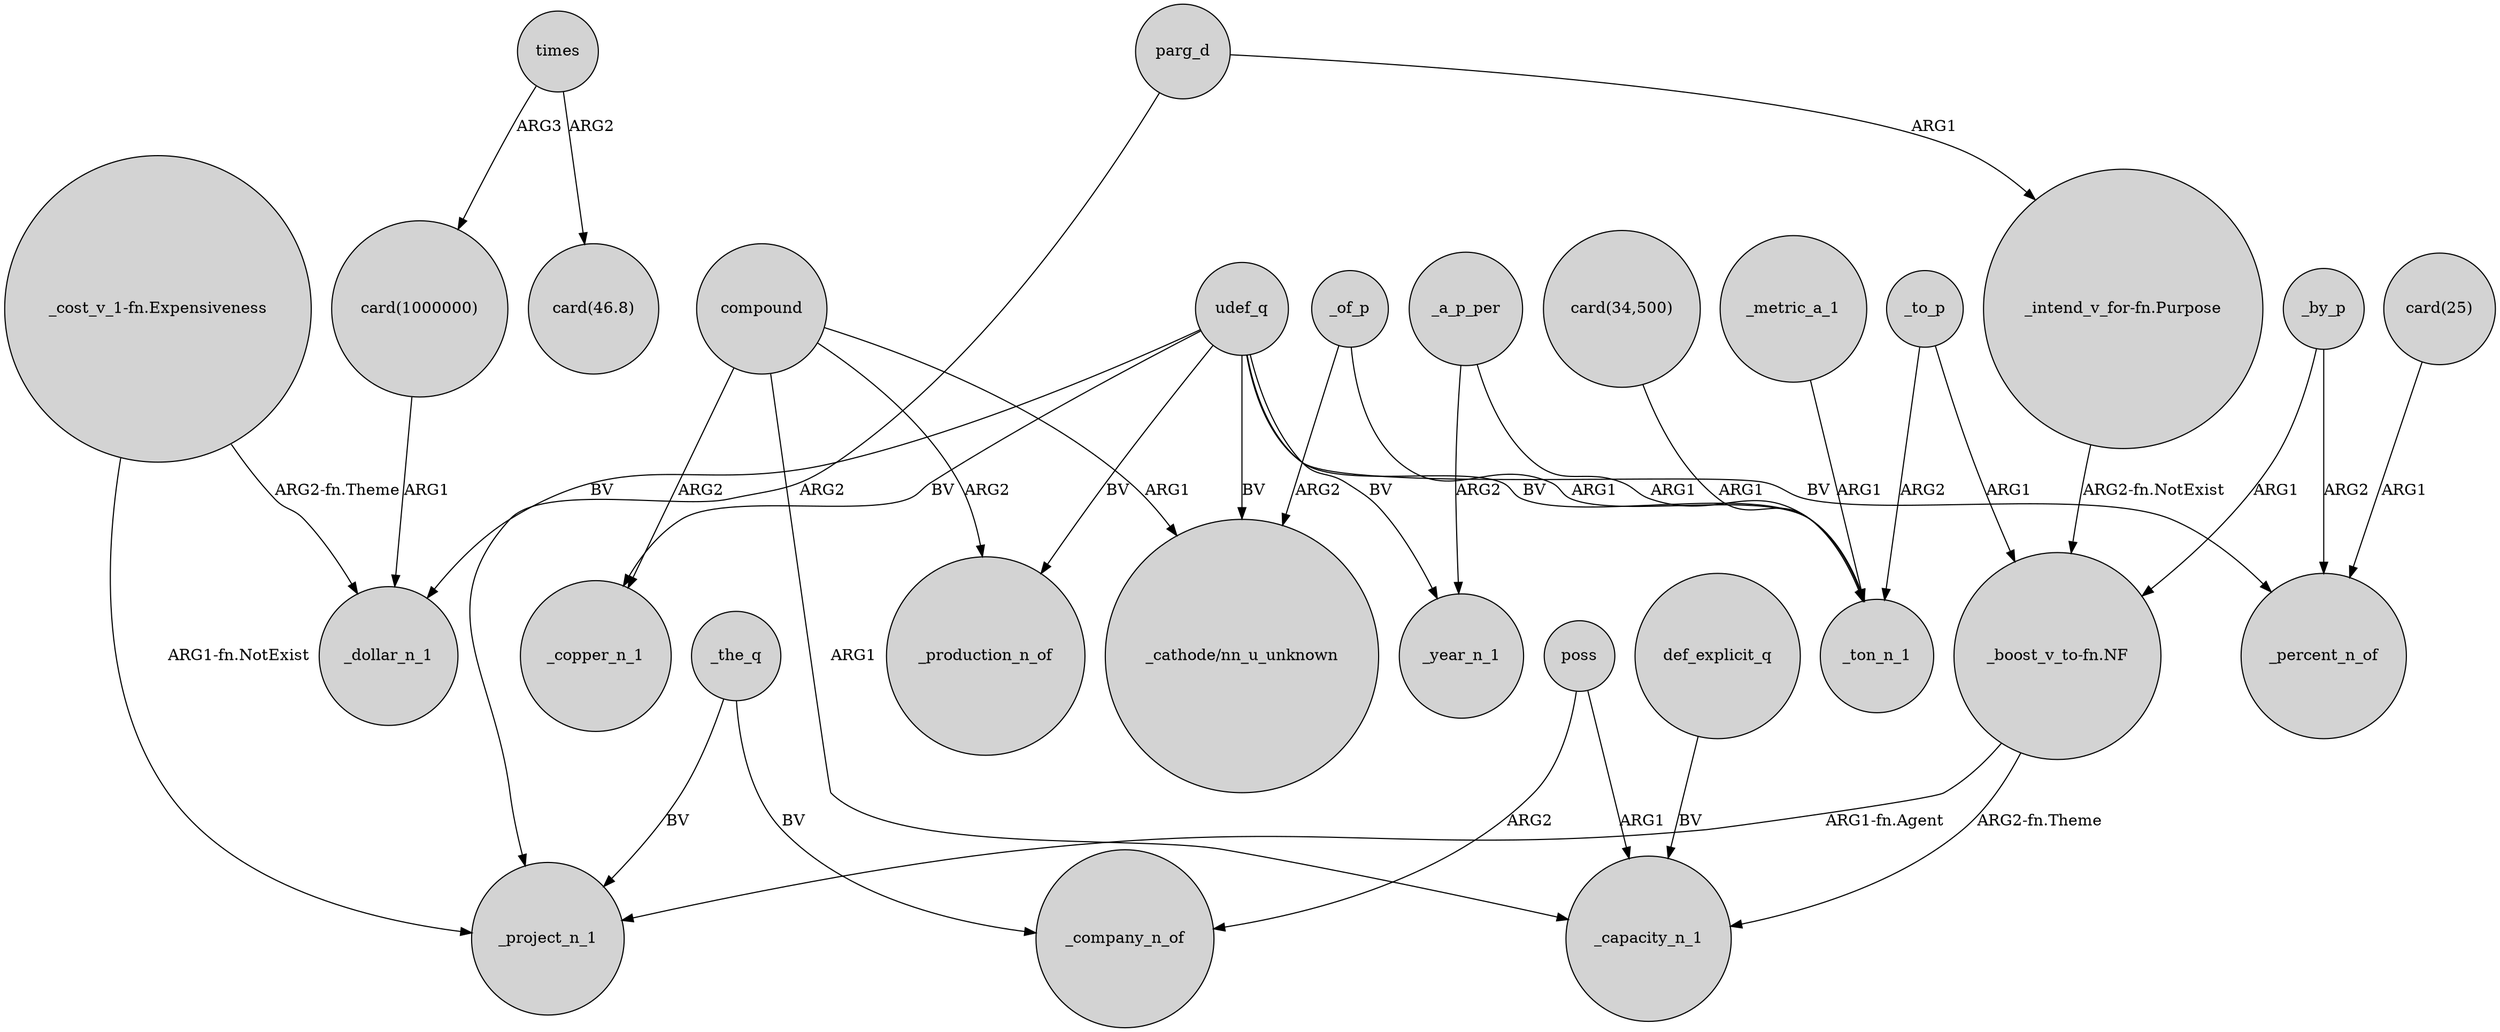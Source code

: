 digraph {
	node [shape=circle style=filled]
	udef_q -> _production_n_of [label=BV]
	compound -> _capacity_n_1 [label=ARG1]
	"card(1000000)" -> _dollar_n_1 [label=ARG1]
	udef_q -> _copper_n_1 [label=BV]
	"card(34,500)" -> _ton_n_1 [label=ARG1]
	"card(25)" -> _percent_n_of [label=ARG1]
	_to_p -> "_boost_v_to-fn.NF" [label=ARG1]
	_of_p -> _ton_n_1 [label=ARG1]
	_a_p_per -> _year_n_1 [label=ARG2]
	_the_q -> _project_n_1 [label=BV]
	compound -> _production_n_of [label=ARG2]
	"_cost_v_1-fn.Expensiveness" -> _project_n_1 [label="ARG1-fn.NotExist"]
	parg_d -> _project_n_1 [label=ARG2]
	_by_p -> _percent_n_of [label=ARG2]
	_the_q -> _company_n_of [label=BV]
	"_intend_v_for-fn.Purpose" -> "_boost_v_to-fn.NF" [label="ARG2-fn.NotExist"]
	"_boost_v_to-fn.NF" -> _project_n_1 [label="ARG1-fn.Agent"]
	"_cost_v_1-fn.Expensiveness" -> _dollar_n_1 [label="ARG2-fn.Theme"]
	compound -> "_cathode/nn_u_unknown" [label=ARG1]
	parg_d -> "_intend_v_for-fn.Purpose" [label=ARG1]
	_a_p_per -> _ton_n_1 [label=ARG1]
	times -> "card(1000000)" [label=ARG3]
	_metric_a_1 -> _ton_n_1 [label=ARG1]
	def_explicit_q -> _capacity_n_1 [label=BV]
	_of_p -> "_cathode/nn_u_unknown" [label=ARG2]
	poss -> _capacity_n_1 [label=ARG1]
	times -> "card(46.8)" [label=ARG2]
	"_boost_v_to-fn.NF" -> _capacity_n_1 [label="ARG2-fn.Theme"]
	udef_q -> _year_n_1 [label=BV]
	poss -> _company_n_of [label=ARG2]
	udef_q -> _percent_n_of [label=BV]
	compound -> _copper_n_1 [label=ARG2]
	_by_p -> "_boost_v_to-fn.NF" [label=ARG1]
	udef_q -> "_cathode/nn_u_unknown" [label=BV]
	udef_q -> _ton_n_1 [label=BV]
	udef_q -> _dollar_n_1 [label=BV]
	_to_p -> _ton_n_1 [label=ARG2]
}
